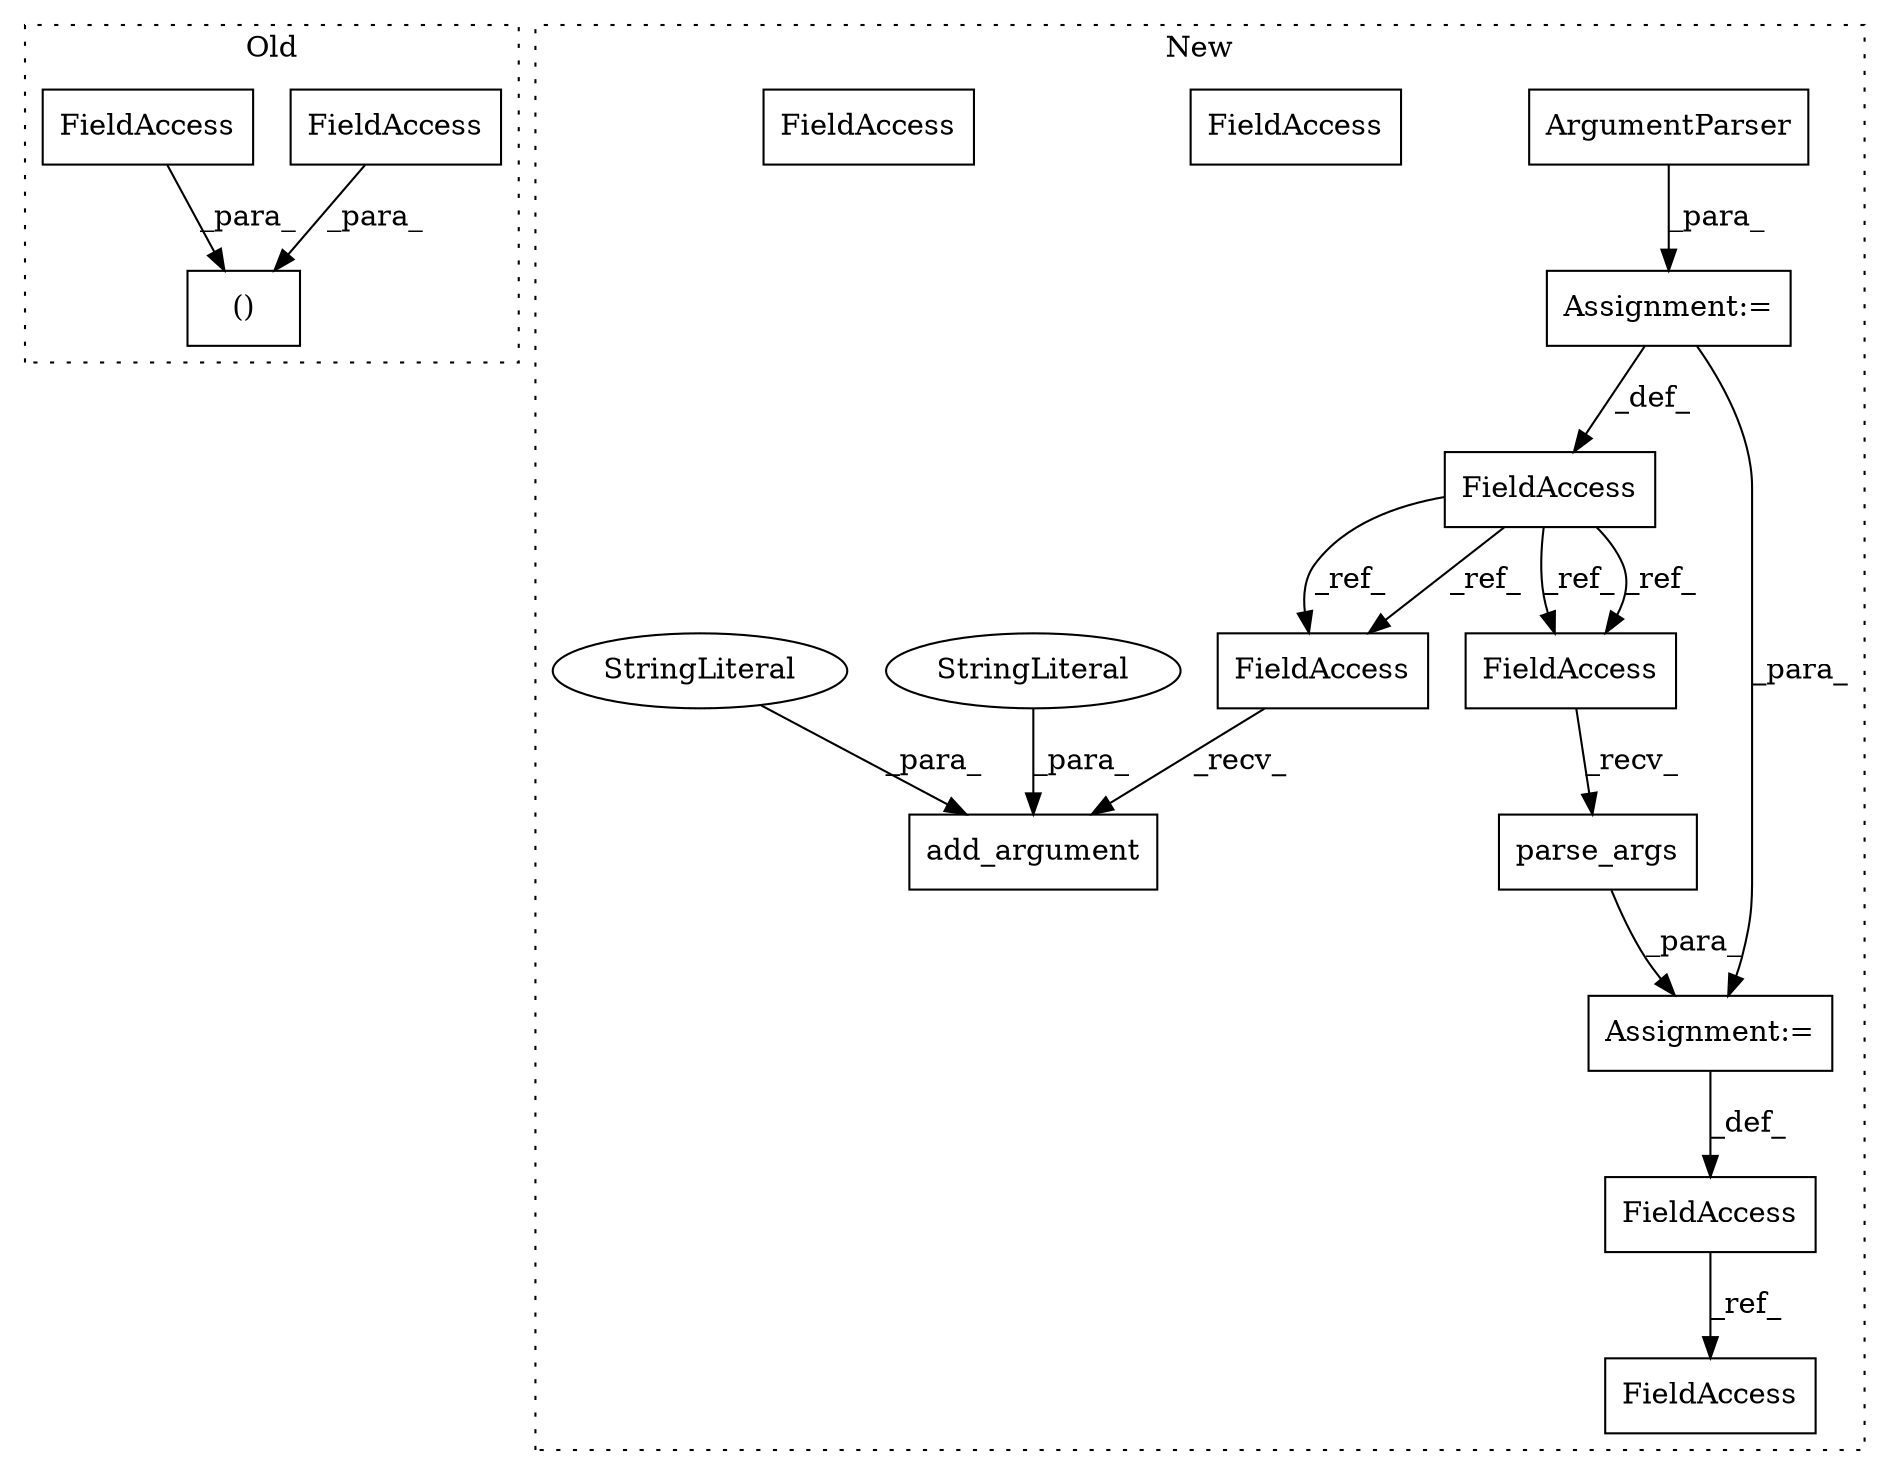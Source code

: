 digraph G {
subgraph cluster0 {
1 [label="()" a="106" s="6568" l="21" shape="box"];
7 [label="FieldAccess" a="22" s="6568" l="4" shape="box"];
10 [label="FieldAccess" a="22" s="6585" l="4" shape="box"];
label = "Old";
style="dotted";
}
subgraph cluster1 {
2 [label="parse_args" a="32" s="8111,8149" l="11,1" shape="box"];
3 [label="ArgumentParser" a="32" s="7766,7808" l="15,1" shape="box"];
4 [label="FieldAccess" a="22" s="7750" l="6" shape="box"];
5 [label="FieldAccess" a="22" s="8099" l="4" shape="box"];
6 [label="FieldAccess" a="22" s="7817" l="6" shape="box"];
8 [label="FieldAccess" a="22" s="8386" l="4" shape="box"];
9 [label="FieldAccess" a="22" s="8104" l="6" shape="box"];
11 [label="add_argument" a="32" s="7824,7930" l="13,1" shape="box"];
12 [label="StringLiteral" a="45" s="7877" l="53" shape="ellipse"];
13 [label="StringLiteral" a="45" s="7864" l="12" shape="ellipse"];
14 [label="Assignment:=" a="7" s="7756" l="1" shape="box"];
15 [label="Assignment:=" a="7" s="8103" l="1" shape="box"];
16 [label="FieldAccess" a="22" s="8104" l="6" shape="box"];
17 [label="FieldAccess" a="22" s="7817" l="6" shape="box"];
label = "New";
style="dotted";
}
2 -> 15 [label="_para_"];
3 -> 14 [label="_para_"];
4 -> 17 [label="_ref_"];
4 -> 16 [label="_ref_"];
4 -> 16 [label="_ref_"];
4 -> 17 [label="_ref_"];
5 -> 8 [label="_ref_"];
7 -> 1 [label="_para_"];
10 -> 1 [label="_para_"];
12 -> 11 [label="_para_"];
13 -> 11 [label="_para_"];
14 -> 4 [label="_def_"];
14 -> 15 [label="_para_"];
15 -> 5 [label="_def_"];
16 -> 2 [label="_recv_"];
17 -> 11 [label="_recv_"];
}
